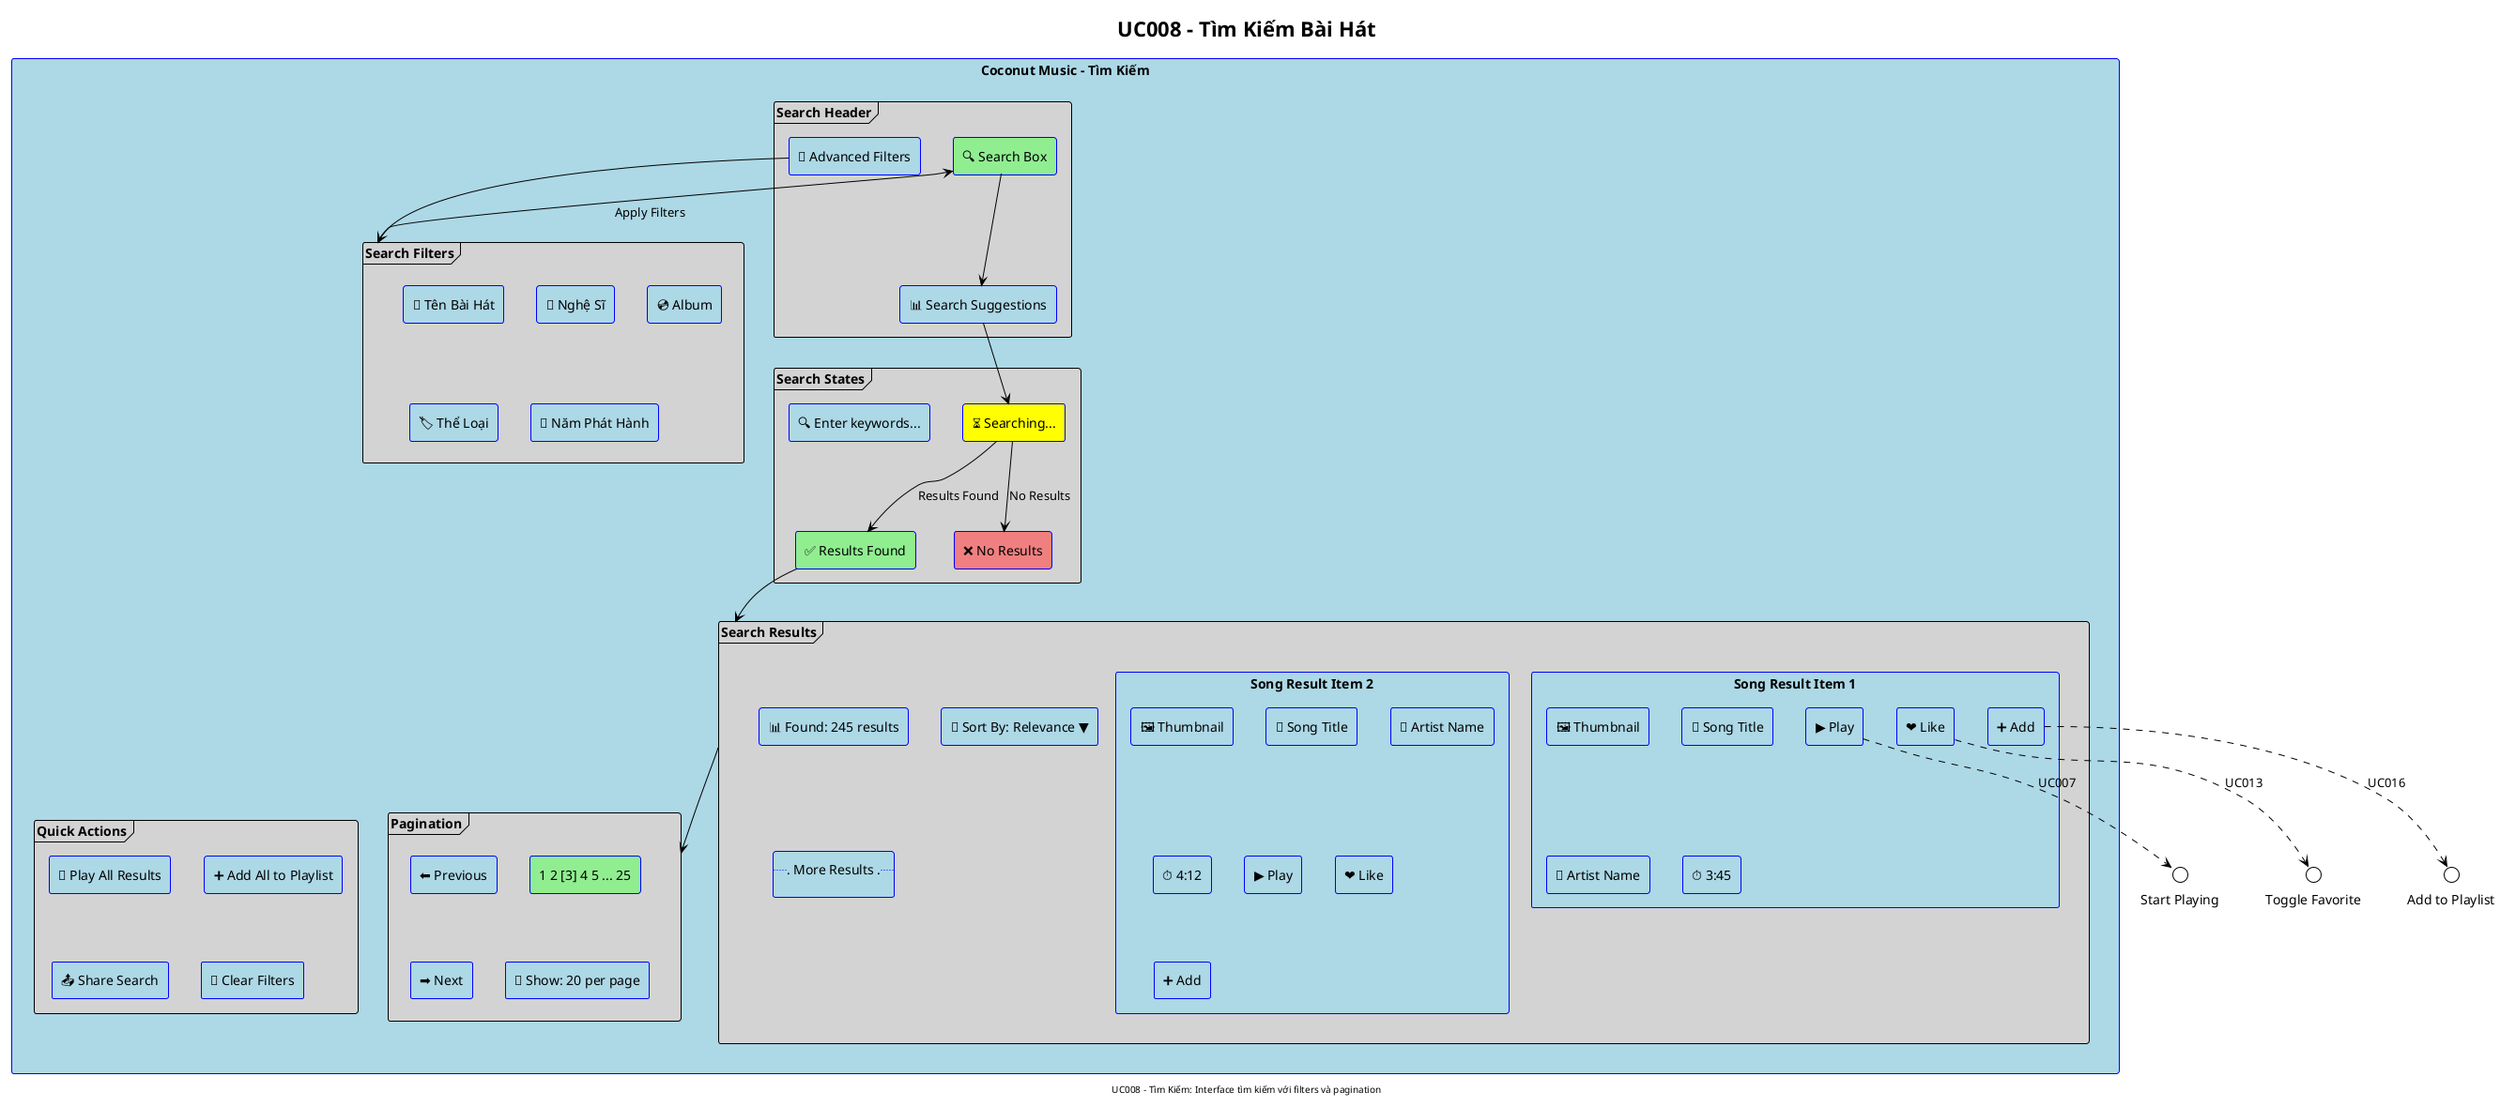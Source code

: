 @startuml UC008-Tim-Kiem
!theme plain
title UC008 - Tìm Kiếm Bài Hát

skinparam rectangle {
    BackgroundColor lightblue
    BorderColor blue
}

skinparam frame {
    BackgroundColor lightgray
    BorderColor black
}

rectangle "Coconut Music - Tìm Kiếm" {
    frame "Search Header" as header {
        rectangle "🔍 Search Box" as search_box #lightgreen
        rectangle "🎯 Advanced Filters" as filters_btn
        rectangle "📊 Search Suggestions" as suggestions
    }

    frame "Search Filters" as filters {
        rectangle "🎵 Tên Bài Hát" as song_filter
        rectangle "👤 Nghệ Sĩ" as artist_filter
        rectangle "💿 Album" as album_filter
        rectangle "🏷️ Thể Loại" as genre_filter
        rectangle "📅 Năm Phát Hành" as year_filter
    }

    frame "Search Results" as results {
        rectangle "📊 Found: 245 results" as result_count
        rectangle "🔄 Sort By: Relevance ▼" as sort_options

        rectangle "Song Result Item 1" as item1 {
            rectangle "🖼️ Thumbnail" as thumb1
            rectangle "🎵 Song Title" as title1
            rectangle "👤 Artist Name" as artist1
            rectangle "⏱️ 3:45" as duration1
            rectangle "▶️ Play" as play1
            rectangle "❤️ Like" as like1
            rectangle "➕ Add" as add1
        }

        rectangle "Song Result Item 2" as item2 {
            rectangle "🖼️ Thumbnail" as thumb2
            rectangle "🎵 Song Title" as title2
            rectangle "👤 Artist Name" as artist2
            rectangle "⏱️ 4:12" as duration2
            rectangle "▶️ Play" as play2
            rectangle "❤️ Like" as like2
            rectangle "➕ Add" as add2
        }

        rectangle "... More Results ..." as more_results
    }

    frame "Pagination" as pagination {
        rectangle "⬅️ Previous" as prev_page
        rectangle "1 2 [3] 4 5 ... 25" as page_numbers #lightgreen
        rectangle "➡️ Next" as next_page
        rectangle "📄 Show: 20 per page" as per_page
    }

    frame "Search States" as states {
        rectangle "⏳ Searching..." as searching #yellow
        rectangle "✅ Results Found" as found #lightgreen
        rectangle "❌ No Results" as no_results #lightcoral
        rectangle "🔍 Enter keywords..." as empty_state
    }

    frame "Quick Actions" as actions {
        rectangle "🎵 Play All Results" as play_all
        rectangle "➕ Add All to Playlist" as add_all
        rectangle "📤 Share Search" as share_search
        rectangle "🔄 Clear Filters" as clear_filters
    }
}

' Flow connections
search_box --> suggestions
suggestions --> searching
searching --> found : "Results Found"
searching --> no_results : "No Results"

filters_btn --> filters
filters --> search_box : "Apply Filters"

found --> results
results --> pagination

play1 ..> "Start Playing" : "UC007"
add1 ..> "Add to Playlist" : "UC016"
like1 ..> "Toggle Favorite" : "UC013"

footer UC008 - Tìm Kiếm: Interface tìm kiếm với filters và pagination
@enduml

